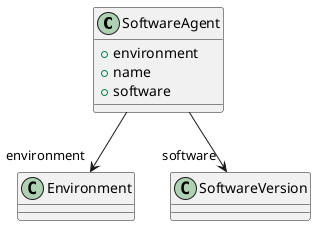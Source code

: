 @startuml
class SoftwareAgent {
+environment
+name
+software

}
SoftwareAgent -d-> "environment" Environment
SoftwareAgent -d-> "software" SoftwareVersion

@enduml